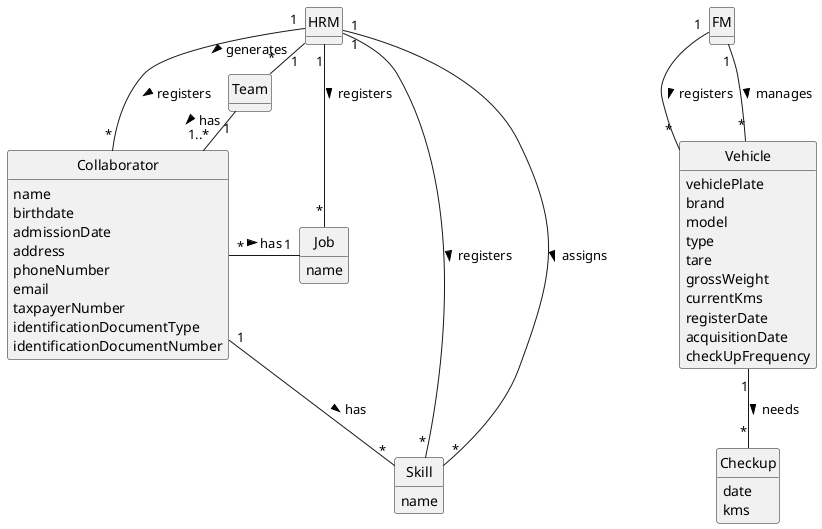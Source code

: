 @startuml
skinparam monochrome true
skinparam packageStyle rectangle
skinparam shadowing false
'skinparam linetype ortho
'left to right direction
skinparam classAttributeIconSize 0
hide circle
hide methods

'title Domain Model

'class Platform {
'  -description
'}

class HRM {
}

class FM {
}

class Skill {
    name
}

class Job {
    name
}

class Collaborator {
    name
    birthdate
    admissionDate
    address
    phoneNumber
    email
    taxpayerNumber
    identificationDocumentType
    identificationDocumentNumber
}

class Team {
}

class Vehicle {
    vehiclePlate
    brand
    model
    type
    tare
    grossWeight
    currentKms
    registerDate
    acquisitionDate
    checkUpFrequency
}

class Checkup {
    date
    kms
}

HRM "1" -- "*" Skill : registers >
HRM "1" - "*" Job : registers >
HRM "1" -- "*" Collaborator : registers >
Collaborator "*" - "1" Job : has >
Collaborator "1" -- "*" Skill : has >
HRM "1" -- "*" Skill : assigns >
HRM "1" - "*" Team : generates >
Team "1" - "1..*" Collaborator : has >
FM "1" -- "*" Vehicle : registers >
FM "1" -- "*" Vehicle : manages >
Vehicle "1" -- "*" Checkup : needs >

@enduml